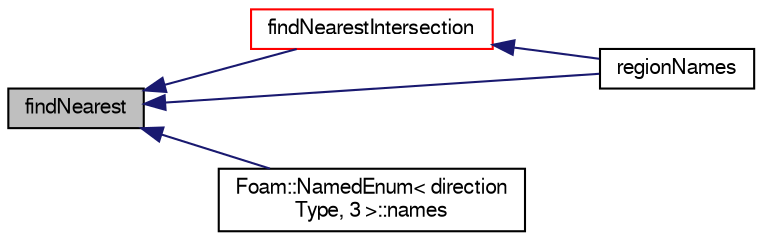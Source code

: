 digraph "findNearest"
{
  bgcolor="transparent";
  edge [fontname="FreeSans",fontsize="10",labelfontname="FreeSans",labelfontsize="10"];
  node [fontname="FreeSans",fontsize="10",shape=record];
  rankdir="LR";
  Node636 [label="findNearest",height=0.2,width=0.4,color="black", fillcolor="grey75", style="filled", fontcolor="black"];
  Node636 -> Node637 [dir="back",color="midnightblue",fontsize="10",style="solid",fontname="FreeSans"];
  Node637 [label="findNearestIntersection",height=0.2,width=0.4,color="red",URL="$a25246.html#afc5e68d2eda2ad2c5a1260628650171d"];
  Node637 -> Node650 [dir="back",color="midnightblue",fontsize="10",style="solid",fontname="FreeSans"];
  Node650 [label="regionNames",height=0.2,width=0.4,color="black",URL="$a25246.html#a0dc1c3a7eab469ca542770f4dce82bee"];
  Node636 -> Node654 [dir="back",color="midnightblue",fontsize="10",style="solid",fontname="FreeSans"];
  Node654 [label="Foam::NamedEnum\< direction\lType, 3 \>::names",height=0.2,width=0.4,color="black",URL="$a25998.html#a7350da3a0edd92cd11e6c479c9967dc8"];
  Node636 -> Node650 [dir="back",color="midnightblue",fontsize="10",style="solid",fontname="FreeSans"];
}
